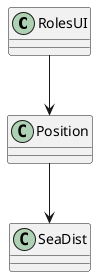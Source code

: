 @startuml

class RolesUI
class SeaDist
class Position


RolesUI --> Position
Position --> SeaDist




@enduml